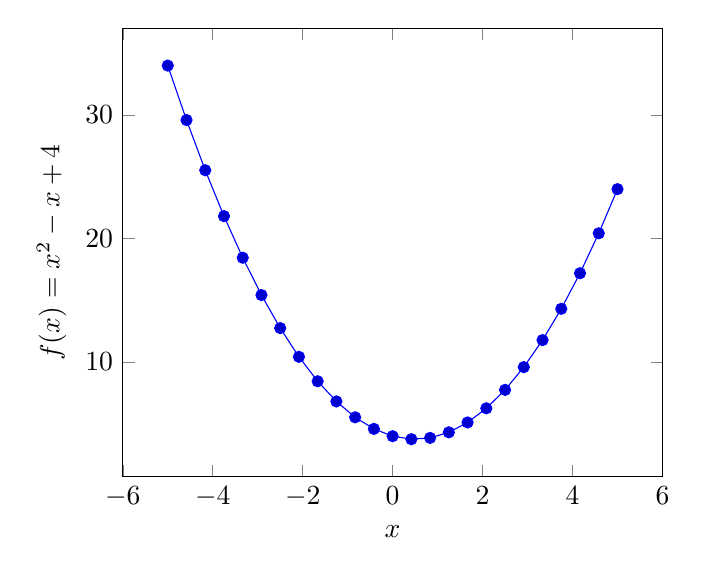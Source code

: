 \begin{tikzpicture}
    \begin{axis}[
      xlabel=$x$,
      ylabel={$f(x) = x^2 - x +4$}
    ]
    \addplot {x^2 - x +4};
    \end{axis}
\end{tikzpicture}